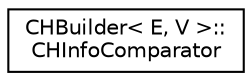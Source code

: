 digraph "Graphical Class Hierarchy"
{
  edge [fontname="Helvetica",fontsize="10",labelfontname="Helvetica",labelfontsize="10"];
  node [fontname="Helvetica",fontsize="10",shape=record];
  rankdir="LR";
  Node0 [label="CHBuilder\< E, V \>::\lCHInfoComparator",height=0.2,width=0.4,color="black", fillcolor="white", style="filled",URL="$d3/d73/class_c_h_builder_1_1_c_h_info_comparator.html"];
}
